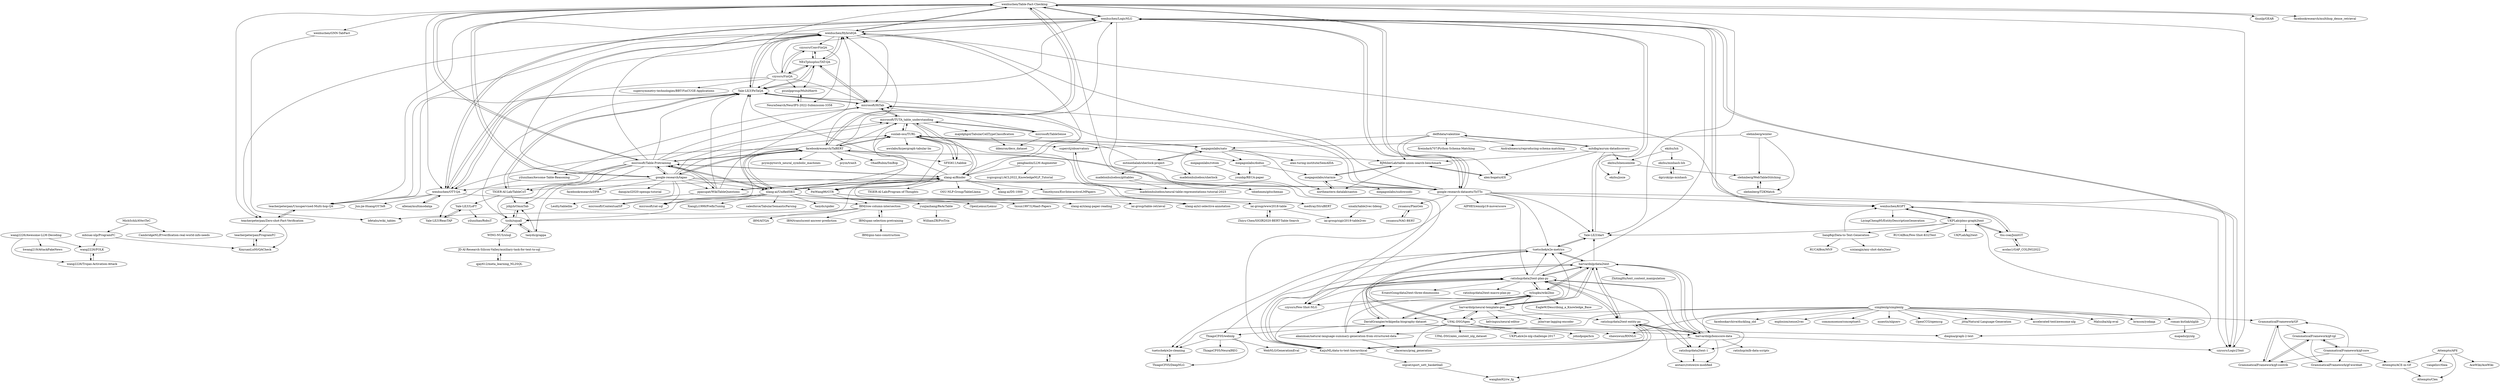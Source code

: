 digraph G {
"wenhuchen/Table-Fact-Checking" -> "wenhuchen/LogicNLG"
"wenhuchen/Table-Fact-Checking" -> "wenhuchen/HybridQA"
"wenhuchen/Table-Fact-Checking" -> "facebookresearch/TaBERT"
"wenhuchen/Table-Fact-Checking" -> "microsoft/Table-Pretraining"
"wenhuchen/Table-Fact-Checking" -> "Yale-LILY/FeTaQA"
"wenhuchen/Table-Fact-Checking" -> "wenhuchen/OTT-QA"
"wenhuchen/Table-Fact-Checking" -> "google-research/tapas"
"wenhuchen/Table-Fact-Checking" -> "thunlp/GEAR" ["e"=1]
"wenhuchen/Table-Fact-Checking" -> "google-research-datasets/ToTTo"
"wenhuchen/Table-Fact-Checking" -> "Yale-LILY/dart"
"wenhuchen/Table-Fact-Checking" -> "facebookresearch/multihop_dense_retrieval" ["e"=1]
"wenhuchen/Table-Fact-Checking" -> "teacherpeterpan/Zero-shot-Fact-Verification"
"wenhuchen/Table-Fact-Checking" -> "wenhuchen/GNN-TabFact"
"wenhuchen/Table-Fact-Checking" -> "czyssrs/Few-Shot-NLG" ["e"=1]
"wenhuchen/Table-Fact-Checking" -> "czyssrs/Logic2Text"
"ratishsp/data2text-plan-py" -> "harvardnlp/data2text"
"ratishsp/data2text-plan-py" -> "ratishsp/data2text-entity-py"
"ratishsp/data2text-plan-py" -> "harvardnlp/boxscore-data"
"ratishsp/data2text-plan-py" -> "ratishsp/data2text-1"
"ratishsp/data2text-plan-py" -> "KaijuML/data-to-text-hierarchical"
"ratishsp/data2text-plan-py" -> "tyliupku/wiki2bio"
"ratishsp/data2text-plan-py" -> "czyssrs/Few-Shot-NLG" ["e"=1]
"ratishsp/data2text-plan-py" -> "wenhuchen/LogicNLG"
"ratishsp/data2text-plan-py" -> "tuetschek/e2e-metrics"
"ratishsp/data2text-plan-py" -> "ratishsp/data2text-macro-plan-py"
"ratishsp/data2text-plan-py" -> "ErnestGong/data2text-three-dimensions"
"akanimax/natural-language-summary-generation-from-structured-data" -> "DavidGrangier/wikipedia-biography-dataset"
"akanimax/natural-language-summary-generation-from-structured-data" -> "sIncerass/prag_generation"
"akanimax/natural-language-summary-generation-from-structured-data" -> "ratishsp/data2text-plan-py"
"akanimax/natural-language-summary-generation-from-structured-data" -> "tyliupku/wiki2bio"
"GrammaticalFramework/gf-rgl" -> "GrammaticalFramework/gf-core"
"GrammaticalFramework/gf-rgl" -> "GrammaticalFramework/gf-wordnet"
"GrammaticalFramework/gf-rgl" -> "GrammaticalFramework/gf-contrib"
"GrammaticalFramework/gf-core" -> "GrammaticalFramework/gf-rgl"
"GrammaticalFramework/gf-core" -> "GrammaticalFramework/gf-contrib"
"GrammaticalFramework/gf-core" -> "Attempto/ACE-in-GF"
"GrammaticalFramework/gf-core" -> "GrammaticalFramework/gf-wordnet"
"GrammaticalFramework/gf-core" -> "GrammaticalFramework/GF"
"dgryski/go-minhash" -> "ekzhu/minhash-lsh"
"harvardnlp/neural-template-gen" -> "UFAL-DSG/tgen"
"harvardnlp/neural-template-gen" -> "harvardnlp/data2text"
"harvardnlp/neural-template-gen" -> "tuetschek/e2e-metrics"
"harvardnlp/neural-template-gen" -> "ratishsp/data2text-plan-py"
"harvardnlp/neural-template-gen" -> "tyliupku/wiki2bio"
"harvardnlp/neural-template-gen" -> "DavidGrangier/wikipedia-biography-dataset"
"harvardnlp/neural-template-gen" -> "kelvinguu/neural-editor" ["e"=1]
"harvardnlp/neural-template-gen" -> "jxhe/vae-lagging-encoder" ["e"=1]
"ThiagoCF05/webnlg" -> "ThiagoCF05/DeepNLG"
"ThiagoCF05/webnlg" -> "WebNLG/GenerationEval"
"ThiagoCF05/webnlg" -> "ThiagoCF05/NeuralREG"
"ThiagoCF05/webnlg" -> "tuetschek/e2e-cleaning"
"tyliupku/wiki2bio" -> "DavidGrangier/wikipedia-biography-dataset"
"tyliupku/wiki2bio" -> "harvardnlp/data2text"
"tyliupku/wiki2bio" -> "ratishsp/data2text-plan-py"
"tyliupku/wiki2bio" -> "ratishsp/data2text-entity-py"
"tyliupku/wiki2bio" -> "czyssrs/Few-Shot-NLG" ["e"=1]
"tyliupku/wiki2bio" -> "EagleW/Describing_a_Knowledge_Base"
"tyliupku/wiki2bio" -> "harvardnlp/neural-template-gen"
"tyliupku/wiki2bio" -> "KaijuML/data-to-text-hierarchical"
"delftdata/valentine" -> "alex-bogatu/d3l"
"delftdata/valentine" -> "RJMillerLab/table-union-search-benchmark"
"delftdata/valentine" -> "mitdbg/aurum-datadiscovery"
"delftdata/valentine" -> "superctj/observatory"
"delftdata/valentine" -> "fireindark707/Python-Schema-Matching"
"delftdata/valentine" -> "AndraIonescu/reproducing-schema-matching"
"GrammaticalFramework/gf-contrib" -> "GrammaticalFramework/gf-rgl"
"GrammaticalFramework/gf-contrib" -> "GrammaticalFramework/GF"
"iai-group/www2018-table" -> "Zhiyu-Chen/SIGIR2020-BERT-Table-Search"
"iai-group/www2018-table" -> "iai-group/sigir2019-table2vec"
"ninalx/table2vec-lideng" -> "iai-group/sigir2019-table2vec"
"ratishsp/data2text-entity-py" -> "ratishsp/data2text-plan-py"
"ratishsp/data2text-entity-py" -> "ratishsp/data2text-1"
"ratishsp/data2text-entity-py" -> "harvardnlp/boxscore-data"
"ratishsp/data2text-entity-py" -> "KaijuML/data-to-text-hierarchical"
"ratishsp/data2text-entity-py" -> "aistairc/rotowire-modified"
"ratishsp/data2text-entity-py" -> "harvardnlp/data2text"
"ratishsp/data2text-entity-py" -> "wanghm92/rw_fg"
"tuetschek/e2e-cleaning" -> "ThiagoCF05/DeepNLG"
"ratishsp/data2text-1" -> "aistairc/rotowire-modified"
"RJMillerLab/table-union-search-benchmark" -> "megagonlabs/starmie"
"RJMillerLab/table-union-search-benchmark" -> "alex-bogatu/d3l"
"RJMillerLab/table-union-search-benchmark" -> "northeastern-datalab/santos"
"liang8qi/Data-to-Text-Generation" -> "RUCAIBox/MVP"
"liang8qi/Data-to-Text-Generation" -> "szxiangjn/any-shot-data2text"
"liang8qi/Data-to-Text-Generation" -> "wenhuchen/KGPT"
"czyssrs/Logic2Text" -> "wenhuchen/LogicNLG"
"wenhuchen/LogicNLG" -> "czyssrs/Logic2Text"
"wenhuchen/LogicNLG" -> "wenhuchen/HybridQA"
"wenhuchen/LogicNLG" -> "czyssrs/Few-Shot-NLG" ["e"=1]
"wenhuchen/LogicNLG" -> "google-research-datasets/ToTTo"
"wenhuchen/LogicNLG" -> "wenhuchen/Table-Fact-Checking"
"wenhuchen/LogicNLG" -> "Yale-LILY/dart"
"wenhuchen/LogicNLG" -> "wenhuchen/OTT-QA"
"wenhuchen/LogicNLG" -> "teacherpeterpan/Unsupervised-Multi-hop-QA"
"wenhuchen/LogicNLG" -> "Yale-LILY/FeTaQA"
"wenhuchen/LogicNLG" -> "wenhuchen/KGPT"
"simplenlg/simplenlg" -> "shawnwun/RNNLG" ["e"=1]
"simplenlg/simplenlg" -> "mnestis/nlgserv"
"simplenlg/simplenlg" -> "OpenCCG/openccg" ["e"=1]
"simplenlg/simplenlg" -> "jitta/Natural-Language-Generation"
"simplenlg/simplenlg" -> "accelerated-text/awesome-nlg" ["e"=1]
"simplenlg/simplenlg" -> "UFAL-DSG/tgen"
"simplenlg/simplenlg" -> "GrammaticalFramework/GF"
"simplenlg/simplenlg" -> "akanimax/natural-language-summary-generation-from-structured-data"
"simplenlg/simplenlg" -> "Maluuba/nlg-eval" ["e"=1]
"simplenlg/simplenlg" -> "brmson/yodaqa" ["e"=1]
"simplenlg/simplenlg" -> "roman-kutlak/nlglib"
"simplenlg/simplenlg" -> "facebookarchive/duckling_old" ["e"=1]
"simplenlg/simplenlg" -> "explosion/sense2vec" ["e"=1]
"simplenlg/simplenlg" -> "harvardnlp/boxscore-data"
"simplenlg/simplenlg" -> "commonsense/conceptnet5" ["e"=1]
"google-research/tapas" -> "facebookresearch/TaBERT"
"google-research/tapas" -> "wenhuchen/Table-Fact-Checking"
"google-research/tapas" -> "microsoft/Table-Pretraining"
"google-research/tapas" -> "wenhuchen/HybridQA"
"google-research/tapas" -> "sunlab-osu/TURL"
"google-research/tapas" -> "wenhuchen/OTT-QA"
"google-research/tapas" -> "facebookresearch/DPR" ["e"=1]
"google-research/tapas" -> "ppasupat/WikiTableQuestions"
"google-research/tapas" -> "microsoft/TUTA_table_understanding"
"google-research/tapas" -> "microsoft/rat-sql" ["e"=1]
"google-research/tapas" -> "xlang-ai/UnifiedSKG"
"google-research/tapas" -> "FeiWang96/GTR"
"google-research/tapas" -> "google-research-datasets/ToTTo"
"google-research/tapas" -> "danqi/acl2020-openqa-tutorial" ["e"=1]
"google-research/tapas" -> "microsoft/ContextualSP" ["e"=1]
"facebookresearch/TaBERT" -> "google-research/tapas"
"facebookresearch/TaBERT" -> "sunlab-osu/TURL"
"facebookresearch/TaBERT" -> "wenhuchen/Table-Fact-Checking"
"facebookresearch/TaBERT" -> "wenhuchen/LogicNLG"
"facebookresearch/TaBERT" -> "wenhuchen/HybridQA"
"facebookresearch/TaBERT" -> "microsoft/Table-Pretraining"
"facebookresearch/TaBERT" -> "SFIG611/tabbie"
"facebookresearch/TaBERT" -> "microsoft/TUTA_table_understanding"
"facebookresearch/TaBERT" -> "wenhuchen/OTT-QA"
"facebookresearch/TaBERT" -> "pcyin/pytorch_neural_symbolic_machines"
"facebookresearch/TaBERT" -> "google-research-datasets/ToTTo"
"facebookresearch/TaBERT" -> "xlang-ai/UnifiedSKG"
"facebookresearch/TaBERT" -> "microsoft/rat-sql" ["e"=1]
"facebookresearch/TaBERT" -> "pcyin/tranX" ["e"=1]
"facebookresearch/TaBERT" -> "OhadRubin/SmBop" ["e"=1]
"wenhuchen/HybridQA" -> "wenhuchen/OTT-QA"
"wenhuchen/HybridQA" -> "wenhuchen/LogicNLG"
"wenhuchen/HybridQA" -> "Yale-LILY/FeTaQA"
"wenhuchen/HybridQA" -> "NExTplusplus/TAT-QA"
"wenhuchen/HybridQA" -> "teacherpeterpan/Unsupervised-Multi-hop-QA"
"wenhuchen/HybridQA" -> "wenhuchen/Table-Fact-Checking"
"wenhuchen/HybridQA" -> "microsoft/HiTab"
"wenhuchen/HybridQA" -> "teacherpeterpan/Zero-shot-Fact-Verification"
"wenhuchen/HybridQA" -> "czyssrs/Logic2Text"
"wenhuchen/HybridQA" -> "czyssrs/ConvFinQA"
"Yale-LILY/dart" -> "wenhuchen/LogicNLG"
"Yale-LILY/dart" -> "tuetschek/e2e-metrics"
"mitmedialab/sherlock-project" -> "megagonlabs/sato"
"mitmedialab/sherlock-project" -> "madelonhulsebos/sherlock"
"mitmedialab/sherlock-project" -> "sunlab-osu/TURL"
"mitmedialab/sherlock-project" -> "madelonhulsebos/gittables"
"google-research-datasets/ToTTo" -> "wenhuchen/LogicNLG"
"google-research-datasets/ToTTo" -> "Yale-LILY/dart"
"google-research-datasets/ToTTo" -> "yxuansu/PlanGen"
"google-research-datasets/ToTTo" -> "wenhuchen/HybridQA"
"google-research-datasets/ToTTo" -> "KaijuML/data-to-text-hierarchical"
"google-research-datasets/ToTTo" -> "wenhuchen/Table-Fact-Checking"
"google-research-datasets/ToTTo" -> "Yale-LILY/FeTaQA"
"google-research-datasets/ToTTo" -> "ratishsp/data2text-plan-py"
"google-research-datasets/ToTTo" -> "wenhuchen/KGPT"
"google-research-datasets/ToTTo" -> "facebookresearch/TaBERT"
"google-research-datasets/ToTTo" -> "microsoft/HiTab"
"google-research-datasets/ToTTo" -> "AIPHES/emnlp19-moverscore" ["e"=1]
"google-research-datasets/ToTTo" -> "tuetschek/e2e-metrics"
"google-research-datasets/ToTTo" -> "czyssrs/Logic2Text"
"sunlab-osu/TURL" -> "SFIG611/tabbie"
"sunlab-osu/TURL" -> "megagonlabs/doduo"
"sunlab-osu/TURL" -> "awslabs/hypergraph-tabular-lm"
"sunlab-osu/TURL" -> "megagonlabs/sato"
"sunlab-osu/TURL" -> "microsoft/TUTA_table_understanding"
"sunlab-osu/TURL" -> "medtray/StruBERT"
"sunlab-osu/TURL" -> "FeiWang96/GTR"
"sunlab-osu/TURL" -> "superctj/observatory"
"sunlab-osu/TURL" -> "facebookresearch/TaBERT"
"KaijuML/data-to-text-hierarchical" -> "ratishsp/data2text-plan-py"
"KaijuML/data-to-text-hierarchical" -> "ratishsp/data2text-entity-py"
"KaijuML/data-to-text-hierarchical" -> "nlgcat/sport_sett_basketball"
"Attempto/APE" -> "Attempto/ACE-in-GF"
"Attempto/APE" -> "Attempto/Clex"
"Attempto/APE" -> "AceWiki/AceWiki"
"Attempto/APE" -> "vangelisv/thea"
"wenhuchen/OTT-QA" -> "wenhuchen/HybridQA"
"wenhuchen/OTT-QA" -> "IBM/row-column-intersection"
"wenhuchen/OTT-QA" -> "Yale-LILY/FeTaQA"
"wenhuchen/OTT-QA" -> "teacherpeterpan/Unsupervised-Multi-hop-QA"
"wenhuchen/OTT-QA" -> "allenai/multimodalqa"
"wenhuchen/OTT-QA" -> "Jun-jie-Huang/OTTeR"
"wenhuchen/OTT-QA" -> "wenhuchen/LogicNLG"
"UKPLab/plms-graph2text" -> "thu-coai/JointGT"
"UKPLab/plms-graph2text" -> "UKPLab/kg2text" ["e"=1]
"UKPLab/plms-graph2text" -> "wenhuchen/KGPT"
"UKPLab/plms-graph2text" -> "diegma/graph-2-text" ["e"=1]
"UKPLab/plms-graph2text" -> "RUCAIBox/Few-Shot-KG2Text"
"UKPLab/plms-graph2text" -> "liang8qi/Data-to-Text-Generation"
"UKPLab/plms-graph2text" -> "Yale-LILY/dart"
"IBM/span-selection-pretraining" -> "IBM/row-column-intersection"
"IBM/span-selection-pretraining" -> "IBM/gnn-taxo-construction" ["e"=1]
"nlgcat/sport_sett_basketball" -> "wanghm92/rw_fg"
"wenhuchen/GNN-TabFact" -> "bfetahu/wiki_tables"
"Attempto/ACE-in-GF" -> "Attempto/Clex"
"megagonlabs/sato" -> "mitmedialab/sherlock-project"
"megagonlabs/sato" -> "megagonlabs/doduo"
"megagonlabs/sato" -> "sunlab-osu/TURL"
"megagonlabs/sato" -> "alan-turing-institute/SemAIDA"
"megagonlabs/sato" -> "northeastern-datalab/santos"
"megagonlabs/sato" -> "RJMillerLab/table-union-search-benchmark"
"megagonlabs/sato" -> "madelonhulsebos/sherlock"
"Zhiyu-Chen/SIGIR2020-BERT-Table-Search" -> "iai-group/www2018-table"
"ThiagoCF05/DeepNLG" -> "tuetschek/e2e-cleaning"
"majidghgol/TabularCellTypeClassification" -> "ddenron/deco_dataset"
"JD-AI-Research-Silicon-Valley/auxiliary-task-for-text-to-sql" -> "qjay612/meta_learning_NL2SQL"
"czyssrs/FinQA" -> "czyssrs/ConvFinQA"
"czyssrs/FinQA" -> "NExTplusplus/TAT-QA"
"czyssrs/FinQA" -> "wenhuchen/HybridQA"
"czyssrs/FinQA" -> "teacherpeterpan/Unsupervised-Multi-hop-QA"
"czyssrs/FinQA" -> "Yale-LILY/FeTaQA"
"czyssrs/FinQA" -> "microsoft/HiTab"
"czyssrs/FinQA" -> "psunlpgroup/MultiHiertt"
"czyssrs/FinQA" -> "supersymmetry-technologies/BBT-FinCUGE-Applications" ["e"=1]
"czyssrs/FinQA" -> "wenhuchen/LogicNLG"
"alex-bogatu/d3l" -> "RJMillerLab/table-union-search-benchmark"
"microsoft/Table-Pretraining" -> "microsoft/HiTab"
"microsoft/Table-Pretraining" -> "jzbjyb/OmniTab"
"microsoft/Table-Pretraining" -> "tzshi/squall"
"microsoft/Table-Pretraining" -> "xlang-ai/Binder"
"microsoft/Table-Pretraining" -> "Yale-LILY/FeTaQA"
"microsoft/Table-Pretraining" -> "wenhuchen/Table-Fact-Checking"
"microsoft/Table-Pretraining" -> "TIGER-AI-Lab/TableCoT"
"microsoft/Table-Pretraining" -> "ppasupat/WikiTableQuestions"
"microsoft/Table-Pretraining" -> "xlang-ai/UnifiedSKG"
"microsoft/Table-Pretraining" -> "facebookresearch/TaBERT"
"microsoft/Table-Pretraining" -> "yilunzhao/Awsome-Table-Reasoning"
"microsoft/Table-Pretraining" -> "taoyds/grappa"
"microsoft/Table-Pretraining" -> "wenhuchen/LogicNLG"
"microsoft/Table-Pretraining" -> "google-research/tapas"
"microsoft/Table-Pretraining" -> "microsoft/TUTA_table_understanding"
"Yale-LILY/FeTaQA" -> "TIGER-AI-Lab/TableCoT"
"Yale-LILY/FeTaQA" -> "microsoft/HiTab"
"Yale-LILY/FeTaQA" -> "NExTplusplus/TAT-QA"
"Yale-LILY/FeTaQA" -> "wenhuchen/HybridQA"
"Yale-LILY/FeTaQA" -> "tzshi/squall"
"Yale-LILY/FeTaQA" -> "wenhuchen/OTT-QA"
"microsoft/HiTab" -> "microsoft/TUTA_table_understanding"
"microsoft/HiTab" -> "NExTplusplus/TAT-QA"
"microsoft/HiTab" -> "yilunzhao/Awsome-Table-Reasoning"
"microsoft/HiTab" -> "Yale-LILY/FeTaQA"
"teacherpeterpan/Zero-shot-Fact-Verification" -> "teacherpeterpan/Unsupervised-Multi-hop-QA"
"teacherpeterpan/Zero-shot-Fact-Verification" -> "XinyuanLu00/QACheck"
"teacherpeterpan/Zero-shot-Fact-Verification" -> "teacherpeterpan/ProgramFC"
"allenai/multimodalqa" -> "wenhuchen/OTT-QA"
"microsoft/TUTA_table_understanding" -> "microsoft/HiTab"
"microsoft/TUTA_table_understanding" -> "microsoft/TableSense"
"microsoft/TUTA_table_understanding" -> "sunlab-osu/TURL"
"microsoft/TUTA_table_understanding" -> "FeiWang96/GTR"
"microsoft/TUTA_table_understanding" -> "SFIG611/tabbie"
"microsoft/TUTA_table_understanding" -> "majidghgol/TabularCellTypeClassification"
"microsoft/TUTA_table_understanding" -> "xlang-ai/Binder"
"NExTplusplus/TAT-QA" -> "microsoft/HiTab"
"NExTplusplus/TAT-QA" -> "psunlpgroup/MultiHiertt"
"NExTplusplus/TAT-QA" -> "Yale-LILY/FeTaQA"
"NExTplusplus/TAT-QA" -> "czyssrs/FinQA"
"NExTplusplus/TAT-QA" -> "czyssrs/ConvFinQA"
"NExTplusplus/TAT-QA" -> "wenhuchen/HybridQA"
"thu-coai/JointGT" -> "acolas1/GAP_COLING2022"
"thu-coai/JointGT" -> "wenhuchen/KGPT"
"thu-coai/JointGT" -> "UKPLab/plms-graph2text"
"teacherpeterpan/Unsupervised-Multi-hop-QA" -> "teacherpeterpan/Zero-shot-Fact-Verification"
"madelonhulsebos/gittables" -> "tdoehmen/gitschemas"
"madelonhulsebos/gittables" -> "madelonhulsebos/neural-table-representations-tutorial-2023"
"FeiWang96/GTR" -> "iai-group/www2018-table"
"FeiWang96/GTR" -> "medtray/StruBERT"
"FeiWang96/GTR" -> "iai-group/table-retrieval"
"FeiWang96/GTR" -> "IBM/row-column-intersection"
"microsoft/TableSense" -> "microsoft/HiTab"
"microsoft/TableSense" -> "microsoft/TUTA_table_understanding"
"microsoft/TableSense" -> "ddenron/deco_dataset"
"megagonlabs/doduo" -> "megagonlabs/starmie"
"megagonlabs/doduo" -> "ysunbp/RECA-paper"
"yxuansu/NAG-BERT" -> "yxuansu/PlanGen"
"taoyds/grappa" -> "tzshi/squall"
"taoyds/grappa" -> "jzbjyb/OmniTab"
"wenhuchen/KGPT" -> "thu-coai/JointGT"
"wenhuchen/KGPT" -> "UKPLab/plms-graph2text"
"wenhuchen/KGPT" -> "wenhuchen/LogicNLG"
"wenhuchen/KGPT" -> "LiyingCheng95/EntityDescriptionGeneration"
"megagonlabs/rotom" -> "ysunbp/RECA-paper"
"UFAL-DSG/tgen" -> "tuetschek/e2e-metrics"
"UFAL-DSG/tgen" -> "shawnwun/RNNLG" ["e"=1]
"UFAL-DSG/tgen" -> "harvardnlp/neural-template-gen"
"UFAL-DSG/tgen" -> "tuetschek/e2e-cleaning"
"UFAL-DSG/tgen" -> "UKPLab/e2e-nlg-challenge-2017"
"UFAL-DSG/tgen" -> "sIncerass/prag_generation"
"UFAL-DSG/tgen" -> "johndpope/hcn" ["e"=1]
"UFAL-DSG/tgen" -> "UFAL-DSG/alex_context_nlg_dataset"
"tzshi/squall" -> "WING-NUS/slsql"
"tzshi/squall" -> "jzbjyb/OmniTab"
"tzshi/squall" -> "taoyds/grappa"
"WING-NUS/slsql" -> "tzshi/squall"
"WING-NUS/slsql" -> "JD-AI-Research-Silicon-Valley/auxiliary-task-for-text-to-sql"
"IBM/row-column-intersection" -> "IBM/span-selection-pretraining"
"IBM/row-column-intersection" -> "bfetahu/wiki_tables"
"IBM/row-column-intersection" -> "IBM/translucent-answer-prediction"
"IBM/row-column-intersection" -> "IBM/AITQA" ["e"=1]
"SFIG611/tabbie" -> "sunlab-osu/TURL"
"SFIG611/tabbie" -> "FeiWang96/GTR"
"qjay612/meta_learning_NL2SQL" -> "JD-AI-Research-Silicon-Valley/auxiliary-task-for-text-to-sql"
"GrammaticalFramework/GF" -> "GrammaticalFramework/gf-contrib"
"GrammaticalFramework/GF" -> "GrammaticalFramework/gf-rgl"
"GrammaticalFramework/GF" -> "GrammaticalFramework/gf-wordnet"
"xlang-ai/UnifiedSKG" -> "xlang-ai/Binder"
"xlang-ai/UnifiedSKG" -> "XiangLi1999/PrefixTuning" ["e"=1]
"xlang-ai/UnifiedSKG" -> "salesforce/TabularSemanticParsing" ["e"=1]
"xlang-ai/UnifiedSKG" -> "microsoft/Table-Pretraining"
"xlang-ai/UnifiedSKG" -> "xlang-ai/xlang-paper-reading" ["e"=1]
"xlang-ai/UnifiedSKG" -> "microsoft/rat-sql" ["e"=1]
"xlang-ai/UnifiedSKG" -> "xlang-ai/icl-selective-annotation"
"xlang-ai/UnifiedSKG" -> "microsoft/ContextualSP" ["e"=1]
"xlang-ai/UnifiedSKG" -> "taoyds/spider" ["e"=1]
"xlang-ai/UnifiedSKG" -> "tzshi/squall"
"xlang-ai/UnifiedSKG" -> "OpenLemur/Lemur" ["e"=1]
"xlang-ai/UnifiedSKG" -> "facebookresearch/TaBERT"
"xlang-ai/UnifiedSKG" -> "txsun1997/LMaaS-Papers" ["e"=1]
"xlang-ai/UnifiedSKG" -> "sunlab-osu/TURL"
"xlang-ai/UnifiedSKG" -> "Yale-LILY/FeTaQA"
"roman-kutlak/nlglib" -> "mapado/pynlg"
"yilunzhao/Awsome-Table-Reasoning" -> "Yale-LILY/ReasTAP"
"yxuansu/PlanGen" -> "yxuansu/NAG-BERT"
"jzbjyb/OmniTab" -> "tzshi/squall"
"NeuraSearch/NeurIPS-2022-Submission-3358" -> "psunlpgroup/MultiHiertt"
"psunlpgroup/MultiHiertt" -> "NeuraSearch/NeurIPS-2022-Submission-3358"
"ekzhu/lsh" -> "ekzhu/lshensemble"
"ekzhu/lsh" -> "ekzhu/minhash-lsh"
"xlang-ai/Binder" -> "microsoft/HiTab"
"xlang-ai/Binder" -> "xlang-ai/UnifiedSKG"
"xlang-ai/Binder" -> "microsoft/Table-Pretraining"
"xlang-ai/Binder" -> "microsoft/TUTA_table_understanding"
"xlang-ai/Binder" -> "TIGER-AI-Lab/TableCoT"
"xlang-ai/Binder" -> "Yale-LILY/FeTaQA"
"xlang-ai/Binder" -> "tzshi/squall"
"xlang-ai/Binder" -> "ppasupat/WikiTableQuestions"
"xlang-ai/Binder" -> "TIGER-AI-Lab/Program-of-Thoughts" ["e"=1]
"xlang-ai/Binder" -> "xlang-ai/icl-selective-annotation"
"xlang-ai/Binder" -> "xlang-ai/xlang-paper-reading" ["e"=1]
"xlang-ai/Binder" -> "wenhuchen/HybridQA"
"xlang-ai/Binder" -> "OSU-NLP-Group/TableLlama" ["e"=1]
"xlang-ai/Binder" -> "xlang-ai/DS-1000" ["e"=1]
"xlang-ai/Binder" -> "Timothyxxx/EnvInteractiveLMPapers" ["e"=1]
"acolas1/GAP_COLING2022" -> "thu-coai/JointGT"
"superctj/observatory" -> "madelonhulsebos/neural-table-representations-tutorial-2023"
"TIGER-AI-Lab/TableCoT" -> "jzbjyb/OmniTab"
"TIGER-AI-Lab/TableCoT" -> "Yale-LILY/LoFT"
"TIGER-AI-Lab/TableCoT" -> "Yale-LILY/FeTaQA"
"megagonlabs/starmie" -> "northeastern-datalab/santos"
"megagonlabs/starmie" -> "RJMillerLab/table-union-search-benchmark"
"megagonlabs/starmie" -> "megagonlabs/sudowoodo"
"czyssrs/ConvFinQA" -> "czyssrs/FinQA"
"czyssrs/ConvFinQA" -> "NExTplusplus/TAT-QA"
"czyssrs/ConvFinQA" -> "NeuraSearch/NeurIPS-2022-Submission-3358"
"mitdbg/aurum-datadiscovery" -> "alex-bogatu/d3l"
"mitdbg/aurum-datadiscovery" -> "delftdata/valentine"
"mitdbg/aurum-datadiscovery" -> "ekzhu/lshensemble"
"mitdbg/aurum-datadiscovery" -> "ekzhu/josie"
"mitdbg/aurum-datadiscovery" -> "RJMillerLab/table-union-search-benchmark"
"Yale-LILY/LoFT" -> "Yale-LILY/ReasTAP"
"Yale-LILY/LoFT" -> "yilunzhao/RobuT"
"northeastern-datalab/santos" -> "megagonlabs/starmie"
"Yale-LILY/ReasTAP" -> "Yale-LILY/LoFT"
"MichSchli/AVeriTeC" -> "CambridgeNLIP/verification-real-world-info-needs"
"MichSchli/AVeriTeC" -> "mbzuai-nlp/ProgramFC"
"DavidGrangier/wikipedia-biography-dataset" -> "tyliupku/wiki2bio"
"DavidGrangier/wikipedia-biography-dataset" -> "harvardnlp/data2text"
"DavidGrangier/wikipedia-biography-dataset" -> "akanimax/natural-language-summary-generation-from-structured-data"
"DavidGrangier/wikipedia-biography-dataset" -> "harvardnlp/boxscore-data"
"DavidGrangier/wikipedia-biography-dataset" -> "ThiagoCF05/webnlg"
"DavidGrangier/wikipedia-biography-dataset" -> "diegma/graph-2-text" ["e"=1]
"DavidGrangier/wikipedia-biography-dataset" -> "ratishsp/data2text-plan-py"
"ekzhu/lshensemble" -> "olehmberg/WebTableStitching"
"ekzhu/lshensemble" -> "ekzhu/josie"
"pengbaolin/LLM-Augmenter" -> "zcgzcgzcg1/ACL2022_KnowledgeNLP_Tutorial" ["e"=1]
"pengbaolin/LLM-Augmenter" -> "xlang-ai/Binder"
"madelonhulsebos/neural-table-representations-tutorial-2023" -> "superctj/observatory"
"yunjiazhang/ReAcTable" -> "WilliamZR/ProTrix"
"mbzuai-nlp/ProgramFC" -> "XinyuanLu00/QACheck"
"mbzuai-nlp/ProgramFC" -> "wang2226/FOLK"
"teacherpeterpan/ProgramFC" -> "XinyuanLu00/QACheck"
"wang2226/FOLK" -> "wang2226/Trojan-Activation-Attack"
"XinyuanLu00/QACheck" -> "teacherpeterpan/ProgramFC"
"wang2226/Trojan-Activation-Attack" -> "wang2226/FOLK"
"ppasupat/WikiTableQuestions" -> "Yale-LILY/FeTaQA"
"ppasupat/WikiTableQuestions" -> "xlang-ai/Binder"
"ppasupat/WikiTableQuestions" -> "microsoft/Table-Pretraining"
"ppasupat/WikiTableQuestions" -> "Leolty/tablellm" ["e"=1]
"ppasupat/WikiTableQuestions" -> "yunjiazhang/ReAcTable"
"ppasupat/WikiTableQuestions" -> "wenhuchen/HybridQA"
"olehmberg/winter" -> "olehmberg/T2KMatch"
"olehmberg/winter" -> "olehmberg/WebTableStitching"
"olehmberg/winter" -> "megagonlabs/sato"
"olehmberg/T2KMatch" -> "olehmberg/WebTableStitching"
"olehmberg/WebTableStitching" -> "olehmberg/T2KMatch"
"harvardnlp/data2text" -> "harvardnlp/boxscore-data"
"harvardnlp/data2text" -> "ratishsp/data2text-plan-py"
"harvardnlp/data2text" -> "ratishsp/data2text-1"
"harvardnlp/data2text" -> "ratishsp/data2text-entity-py"
"harvardnlp/data2text" -> "tyliupku/wiki2bio"
"harvardnlp/data2text" -> "tuetschek/e2e-metrics"
"harvardnlp/data2text" -> "DavidGrangier/wikipedia-biography-dataset"
"harvardnlp/data2text" -> "KaijuML/data-to-text-hierarchical"
"harvardnlp/data2text" -> "Yale-LILY/dart"
"harvardnlp/data2text" -> "ZhitingHu/text_content_manipulation"
"harvardnlp/data2text" -> "harvardnlp/neural-template-gen"
"ekzhu/minhash-lsh" -> "dgryski/go-minhash"
"harvardnlp/boxscore-data" -> "harvardnlp/data2text"
"harvardnlp/boxscore-data" -> "ratishsp/data2text-plan-py"
"harvardnlp/boxscore-data" -> "ratishsp/data2text-1"
"harvardnlp/boxscore-data" -> "ratishsp/data2text-entity-py"
"harvardnlp/boxscore-data" -> "aistairc/rotowire-modified"
"harvardnlp/boxscore-data" -> "KaijuML/data-to-text-hierarchical"
"harvardnlp/boxscore-data" -> "ratishsp/mlb-data-scripts"
"harvardnlp/boxscore-data" -> "czyssrs/Logic2Text"
"wang2226/Awesome-LLM-Decoding" -> "wang2226/Trojan-Activation-Attack"
"wang2226/Awesome-LLM-Decoding" -> "wang2226/FOLK"
"wang2226/Awesome-LLM-Decoding" -> "hwang219/AttackFakeNews"
"tuetschek/e2e-metrics" -> "UFAL-DSG/tgen"
"tuetschek/e2e-metrics" -> "tuetschek/e2e-cleaning"
"tuetschek/e2e-metrics" -> "Yale-LILY/dart"
"tuetschek/e2e-metrics" -> "ThiagoCF05/webnlg"
"tuetschek/e2e-metrics" -> "harvardnlp/data2text"
"wenhuchen/Table-Fact-Checking" ["l"="37.832,-2.258"]
"wenhuchen/LogicNLG" ["l"="37.819,-2.236"]
"wenhuchen/HybridQA" ["l"="37.841,-2.27"]
"facebookresearch/TaBERT" ["l"="37.882,-2.258"]
"microsoft/Table-Pretraining" ["l"="37.865,-2.302"]
"Yale-LILY/FeTaQA" ["l"="37.849,-2.285"]
"wenhuchen/OTT-QA" ["l"="37.849,-2.235"]
"google-research/tapas" ["l"="37.886,-2.277"]
"thunlp/GEAR" ["l"="-33.836,16.195"]
"google-research-datasets/ToTTo" ["l"="37.804,-2.251"]
"Yale-LILY/dart" ["l"="37.773,-2.226"]
"facebookresearch/multihop_dense_retrieval" ["l"="54.545,25.517"]
"teacherpeterpan/Zero-shot-Fact-Verification" ["l"="37.801,-2.303"]
"wenhuchen/GNN-TabFact" ["l"="37.859,-2.212"]
"czyssrs/Few-Shot-NLG" ["l"="23.588,14.915"]
"czyssrs/Logic2Text" ["l"="37.794,-2.231"]
"ratishsp/data2text-plan-py" ["l"="37.733,-2.214"]
"harvardnlp/data2text" ["l"="37.716,-2.209"]
"ratishsp/data2text-entity-py" ["l"="37.73,-2.184"]
"harvardnlp/boxscore-data" ["l"="37.713,-2.19"]
"ratishsp/data2text-1" ["l"="37.729,-2.194"]
"KaijuML/data-to-text-hierarchical" ["l"="37.746,-2.2"]
"tyliupku/wiki2bio" ["l"="37.699,-2.197"]
"tuetschek/e2e-metrics" ["l"="37.72,-2.239"]
"ratishsp/data2text-macro-plan-py" ["l"="37.74,-2.243"]
"ErnestGong/data2text-three-dimensions" ["l"="37.758,-2.19"]
"akanimax/natural-language-summary-generation-from-structured-data" ["l"="37.665,-2.194"]
"DavidGrangier/wikipedia-biography-dataset" ["l"="37.686,-2.211"]
"sIncerass/prag_generation" ["l"="37.641,-2.212"]
"GrammaticalFramework/gf-rgl" ["l"="37.515,-2.122"]
"GrammaticalFramework/gf-core" ["l"="37.498,-2.113"]
"GrammaticalFramework/gf-wordnet" ["l"="37.51,-2.137"]
"GrammaticalFramework/gf-contrib" ["l"="37.527,-2.11"]
"Attempto/ACE-in-GF" ["l"="37.454,-2.093"]
"GrammaticalFramework/GF" ["l"="37.54,-2.133"]
"dgryski/go-minhash" ["l"="38.229,-2.246"]
"ekzhu/minhash-lsh" ["l"="38.209,-2.249"]
"harvardnlp/neural-template-gen" ["l"="37.695,-2.229"]
"UFAL-DSG/tgen" ["l"="37.663,-2.232"]
"kelvinguu/neural-editor" ["l"="57.678,29.354"]
"jxhe/vae-lagging-encoder" ["l"="57.691,29.389"]
"ThiagoCF05/webnlg" ["l"="37.673,-2.262"]
"ThiagoCF05/DeepNLG" ["l"="37.683,-2.279"]
"WebNLG/GenerationEval" ["l"="37.648,-2.276"]
"ThiagoCF05/NeuralREG" ["l"="37.659,-2.292"]
"tuetschek/e2e-cleaning" ["l"="37.689,-2.259"]
"EagleW/Describing_a_Knowledge_Base" ["l"="37.676,-2.157"]
"delftdata/valentine" ["l"="38.087,-2.302"]
"alex-bogatu/d3l" ["l"="38.086,-2.282"]
"RJMillerLab/table-union-search-benchmark" ["l"="38.066,-2.283"]
"mitdbg/aurum-datadiscovery" ["l"="38.107,-2.283"]
"superctj/observatory" ["l"="38.028,-2.303"]
"fireindark707/Python-Schema-Matching" ["l"="38.106,-2.327"]
"AndraIonescu/reproducing-schema-matching" ["l"="38.11,-2.31"]
"iai-group/www2018-table" ["l"="37.971,-2.204"]
"Zhiyu-Chen/SIGIR2020-BERT-Table-Search" ["l"="37.988,-2.195"]
"iai-group/sigir2019-table2vec" ["l"="37.991,-2.176"]
"ninalx/table2vec-lideng" ["l"="38.006,-2.156"]
"aistairc/rotowire-modified" ["l"="37.722,-2.168"]
"wanghm92/rw_fg" ["l"="37.736,-2.154"]
"megagonlabs/starmie" ["l"="38.05,-2.293"]
"northeastern-datalab/santos" ["l"="38.043,-2.277"]
"liang8qi/Data-to-Text-Generation" ["l"="37.818,-2.123"]
"RUCAIBox/MVP" ["l"="37.832,-2.086"]
"szxiangjn/any-shot-data2text" ["l"="37.812,-2.098"]
"wenhuchen/KGPT" ["l"="37.812,-2.183"]
"teacherpeterpan/Unsupervised-Multi-hop-QA" ["l"="37.815,-2.276"]
"simplenlg/simplenlg" ["l"="37.618,-2.174"]
"shawnwun/RNNLG" ["l"="56.557,29.129"]
"mnestis/nlgserv" ["l"="37.585,-2.157"]
"OpenCCG/openccg" ["l"="55.696,26.352"]
"jitta/Natural-Language-Generation" ["l"="37.608,-2.137"]
"accelerated-text/awesome-nlg" ["l"="12.962,-8.65"]
"Maluuba/nlg-eval" ["l"="58.307,29.128"]
"brmson/yodaqa" ["l"="55.634,26.17"]
"roman-kutlak/nlglib" ["l"="37.578,-2.188"]
"facebookarchive/duckling_old" ["l"="-23.714,-20.231"]
"explosion/sense2vec" ["l"="52.681,25.598"]
"commonsense/conceptnet5" ["l"="52.907,25.52"]
"sunlab-osu/TURL" ["l"="37.951,-2.277"]
"facebookresearch/DPR" ["l"="54.497,25.597"]
"ppasupat/WikiTableQuestions" ["l"="37.843,-2.31"]
"microsoft/TUTA_table_understanding" ["l"="37.911,-2.287"]
"microsoft/rat-sql" ["l"="37.576,-1.609"]
"xlang-ai/UnifiedSKG" ["l"="37.899,-2.309"]
"FeiWang96/GTR" ["l"="37.936,-2.245"]
"danqi/acl2020-openqa-tutorial" ["l"="54.495,25.53"]
"microsoft/ContextualSP" ["l"="56.83,29.053"]
"SFIG611/tabbie" ["l"="37.93,-2.266"]
"pcyin/pytorch_neural_symbolic_machines" ["l"="37.916,-2.228"]
"pcyin/tranX" ["l"="37.57,-1.712"]
"OhadRubin/SmBop" ["l"="51.579,0.724"]
"NExTplusplus/TAT-QA" ["l"="37.862,-2.262"]
"microsoft/HiTab" ["l"="37.866,-2.286"]
"czyssrs/ConvFinQA" ["l"="37.868,-2.234"]
"mitmedialab/sherlock-project" ["l"="37.994,-2.297"]
"megagonlabs/sato" ["l"="38.014,-2.273"]
"madelonhulsebos/sherlock" ["l"="38.012,-2.307"]
"madelonhulsebos/gittables" ["l"="38.011,-2.336"]
"yxuansu/PlanGen" ["l"="37.761,-2.289"]
"AIPHES/emnlp19-moverscore" ["l"="58.278,28.978"]
"megagonlabs/doduo" ["l"="38.015,-2.292"]
"awslabs/hypergraph-tabular-lm" ["l"="37.978,-2.265"]
"medtray/StruBERT" ["l"="37.96,-2.252"]
"nlgcat/sport_sett_basketball" ["l"="37.75,-2.166"]
"Attempto/APE" ["l"="37.418,-2.075"]
"Attempto/Clex" ["l"="37.432,-2.093"]
"AceWiki/AceWiki" ["l"="37.407,-2.049"]
"vangelisv/thea" ["l"="37.387,-2.076"]
"IBM/row-column-intersection" ["l"="37.909,-2.201"]
"allenai/multimodalqa" ["l"="37.856,-2.193"]
"Jun-jie-Huang/OTTeR" ["l"="37.838,-2.205"]
"UKPLab/plms-graph2text" ["l"="37.792,-2.161"]
"thu-coai/JointGT" ["l"="37.809,-2.15"]
"UKPLab/kg2text" ["l"="57.627,29.154"]
"diegma/graph-2-text" ["l"="57.658,29.122"]
"RUCAIBox/Few-Shot-KG2Text" ["l"="37.775,-2.125"]
"IBM/span-selection-pretraining" ["l"="37.926,-2.185"]
"IBM/gnn-taxo-construction" ["l"="54.389,27.371"]
"bfetahu/wiki_tables" ["l"="37.886,-2.191"]
"alan-turing-institute/SemAIDA" ["l"="38.031,-2.248"]
"majidghgol/TabularCellTypeClassification" ["l"="37.944,-2.307"]
"ddenron/deco_dataset" ["l"="37.944,-2.324"]
"JD-AI-Research-Silicon-Valley/auxiliary-task-for-text-to-sql" ["l"="37.917,-2.402"]
"qjay612/meta_learning_NL2SQL" ["l"="37.927,-2.421"]
"czyssrs/FinQA" ["l"="37.851,-2.249"]
"psunlpgroup/MultiHiertt" ["l"="37.882,-2.226"]
"supersymmetry-technologies/BBT-FinCUGE-Applications" ["l"="39.218,-1.959"]
"jzbjyb/OmniTab" ["l"="37.859,-2.343"]
"tzshi/squall" ["l"="37.88,-2.34"]
"xlang-ai/Binder" ["l"="37.876,-2.321"]
"TIGER-AI-Lab/TableCoT" ["l"="37.842,-2.327"]
"yilunzhao/Awsome-Table-Reasoning" ["l"="37.855,-2.33"]
"taoyds/grappa" ["l"="37.87,-2.353"]
"XinyuanLu00/QACheck" ["l"="37.767,-2.357"]
"teacherpeterpan/ProgramFC" ["l"="37.777,-2.337"]
"microsoft/TableSense" ["l"="37.921,-2.306"]
"acolas1/GAP_COLING2022" ["l"="37.799,-2.13"]
"tdoehmen/gitschemas" ["l"="38.021,-2.36"]
"madelonhulsebos/neural-table-representations-tutorial-2023" ["l"="38.029,-2.326"]
"iai-group/table-retrieval" ["l"="37.954,-2.226"]
"ysunbp/RECA-paper" ["l"="38.042,-2.319"]
"yxuansu/NAG-BERT" ["l"="37.743,-2.307"]
"LiyingCheng95/EntityDescriptionGeneration" ["l"="37.836,-2.154"]
"megagonlabs/rotom" ["l"="38.057,-2.343"]
"UKPLab/e2e-nlg-challenge-2017" ["l"="37.638,-2.253"]
"johndpope/hcn" ["l"="56.535,29.146"]
"UFAL-DSG/alex_context_nlg_dataset" ["l"="37.628,-2.238"]
"WING-NUS/slsql" ["l"="37.897,-2.371"]
"IBM/translucent-answer-prediction" ["l"="37.92,-2.167"]
"IBM/AITQA" ["l"="54.498,27.384"]
"XiangLi1999/PrefixTuning" ["l"="50.086,38.092"]
"salesforce/TabularSemanticParsing" ["l"="37.603,-1.63"]
"xlang-ai/xlang-paper-reading" ["l"="36.795,-2.403"]
"xlang-ai/icl-selective-annotation" ["l"="37.91,-2.345"]
"taoyds/spider" ["l"="37.535,-1.583"]
"OpenLemur/Lemur" ["l"="36.8,-2.331"]
"txsun1997/LMaaS-Papers" ["l"="36.778,-2.536"]
"mapado/pynlg" ["l"="37.551,-2.198"]
"Yale-LILY/ReasTAP" ["l"="37.843,-2.361"]
"NeuraSearch/NeurIPS-2022-Submission-3358" ["l"="37.885,-2.208"]
"ekzhu/lsh" ["l"="38.178,-2.253"]
"ekzhu/lshensemble" ["l"="38.138,-2.259"]
"TIGER-AI-Lab/Program-of-Thoughts" ["l"="36.892,-2.436"]
"OSU-NLP-Group/TableLlama" ["l"="46.241,24.791"]
"xlang-ai/DS-1000" ["l"="36.241,-0.11"]
"Timothyxxx/EnvInteractiveLMPapers" ["l"="36.836,-2.408"]
"Yale-LILY/LoFT" ["l"="37.829,-2.365"]
"megagonlabs/sudowoodo" ["l"="38.065,-2.314"]
"ekzhu/josie" ["l"="38.133,-2.279"]
"yilunzhao/RobuT" ["l"="37.821,-2.391"]
"MichSchli/AVeriTeC" ["l"="37.737,-2.442"]
"CambridgeNLIP/verification-real-world-info-needs" ["l"="37.739,-2.466"]
"mbzuai-nlp/ProgramFC" ["l"="37.736,-2.411"]
"olehmberg/WebTableStitching" ["l"="38.107,-2.245"]
"pengbaolin/LLM-Augmenter" ["l"="37.876,-2.401"]
"zcgzcgzcg1/ACL2022_KnowledgeNLP_Tutorial" ["l"="36.876,-2.553"]
"yunjiazhang/ReAcTable" ["l"="37.815,-2.345"]
"WilliamZR/ProTrix" ["l"="37.801,-2.367"]
"wang2226/FOLK" ["l"="37.706,-2.442"]
"wang2226/Trojan-Activation-Attack" ["l"="37.7,-2.459"]
"Leolty/tablellm" ["l"="46.299,24.752"]
"olehmberg/winter" ["l"="38.07,-2.245"]
"olehmberg/T2KMatch" ["l"="38.094,-2.232"]
"ZhitingHu/text_content_manipulation" ["l"="37.707,-2.156"]
"ratishsp/mlb-data-scripts" ["l"="37.695,-2.167"]
"wang2226/Awesome-LLM-Decoding" ["l"="37.683,-2.466"]
"hwang219/AttackFakeNews" ["l"="37.668,-2.484"]
}